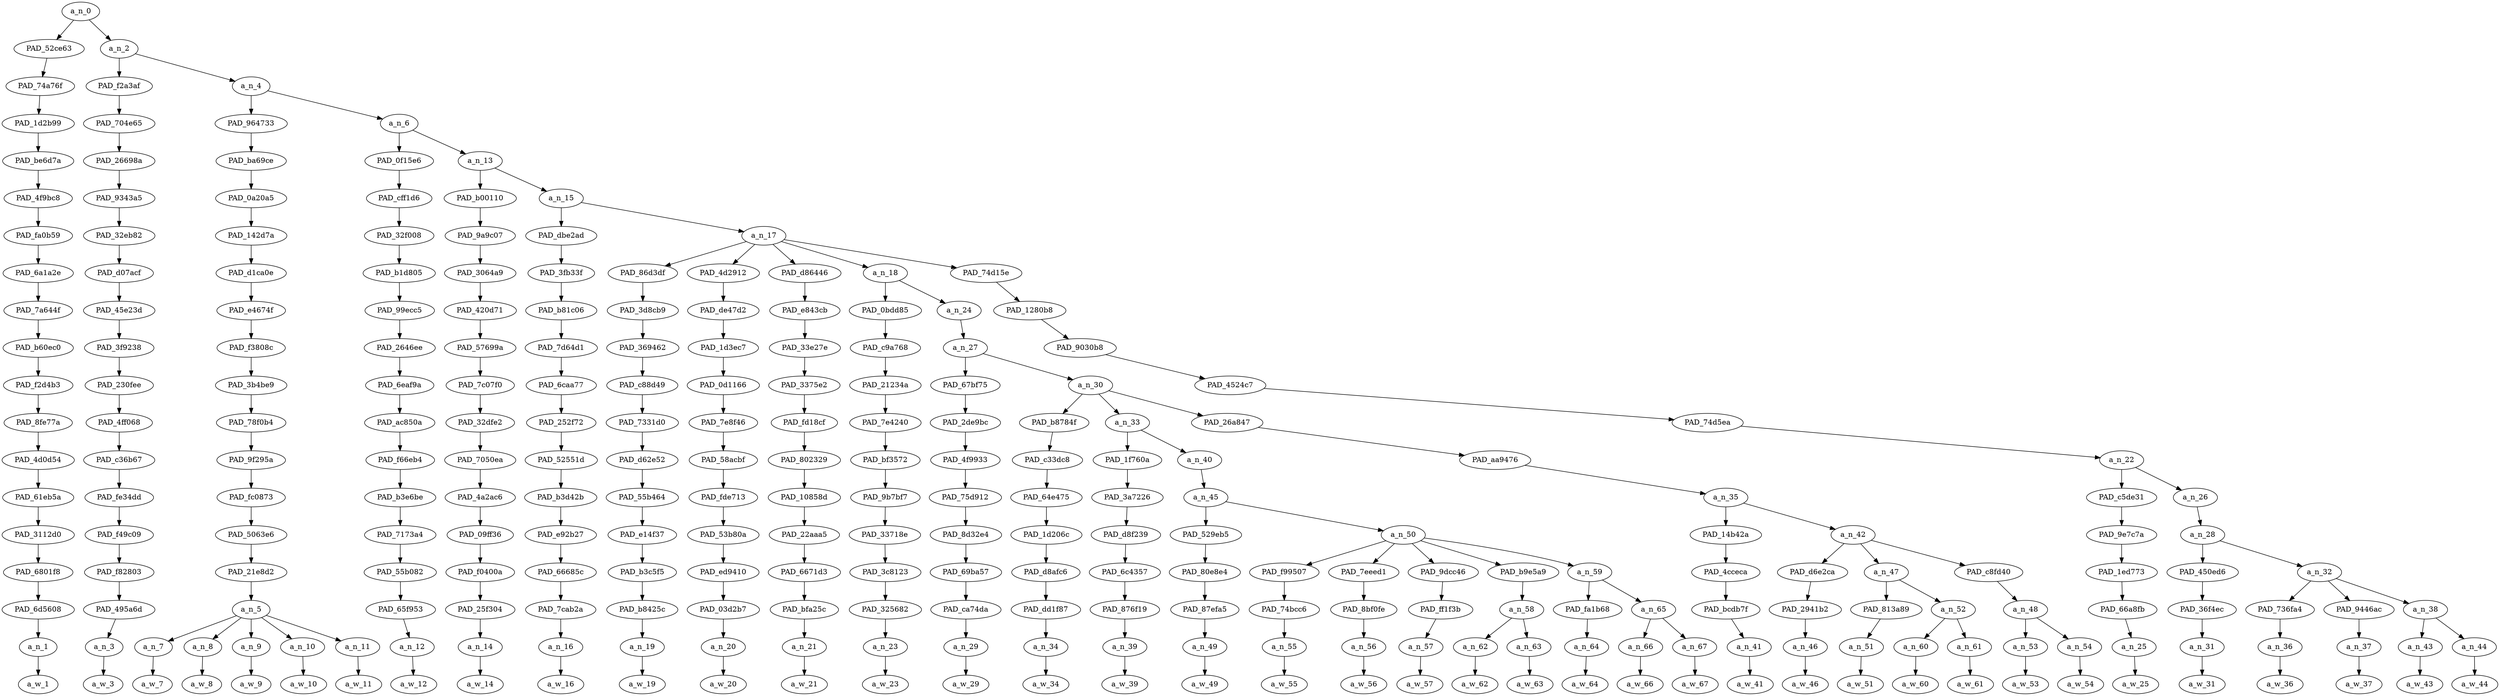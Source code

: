 strict digraph "" {
	a_n_0	[div_dir=1,
		index=0,
		level=18,
		pos="2.0149490017361114,18!",
		text_span="[0, 1, 2, 3, 4, 5, 6, 7, 8, 9, 10, 11, 12, 13, 14, 15, 16, 17, 18, 19, 20, 21, 22, 23, 24, 25, 26, 27, 28, 29, 30, 31, 32, 33, 34, \
35, 36, 37, 38]",
		value=1.00000001];
	PAD_52ce63	[div_dir=-1,
		index=0,
		level=17,
		pos="0.0,17!",
		text_span="[0]",
		value=0.04333295];
	a_n_0 -> PAD_52ce63;
	a_n_2	[div_dir=1,
		index=1,
		level=17,
		pos="4.029898003472223,17!",
		text_span="[1, 2, 3, 4, 5, 6, 7, 8, 9, 10, 11, 12, 13, 14, 15, 16, 17, 18, 19, 20, 21, 22, 23, 24, 25, 26, 27, 28, 29, 30, 31, 32, 33, 34, \
35, 36, 37, 38]",
		value=0.95663664];
	a_n_0 -> a_n_2;
	PAD_74a76f	[div_dir=-1,
		index=0,
		level=16,
		pos="0.0,16!",
		text_span="[0]",
		value=0.04333295];
	PAD_52ce63 -> PAD_74a76f;
	PAD_1d2b99	[div_dir=-1,
		index=0,
		level=15,
		pos="0.0,15!",
		text_span="[0]",
		value=0.04333295];
	PAD_74a76f -> PAD_1d2b99;
	PAD_be6d7a	[div_dir=-1,
		index=0,
		level=14,
		pos="0.0,14!",
		text_span="[0]",
		value=0.04333295];
	PAD_1d2b99 -> PAD_be6d7a;
	PAD_4f9bc8	[div_dir=-1,
		index=0,
		level=13,
		pos="0.0,13!",
		text_span="[0]",
		value=0.04333295];
	PAD_be6d7a -> PAD_4f9bc8;
	PAD_fa0b59	[div_dir=-1,
		index=0,
		level=12,
		pos="0.0,12!",
		text_span="[0]",
		value=0.04333295];
	PAD_4f9bc8 -> PAD_fa0b59;
	PAD_6a1a2e	[div_dir=-1,
		index=0,
		level=11,
		pos="0.0,11!",
		text_span="[0]",
		value=0.04333295];
	PAD_fa0b59 -> PAD_6a1a2e;
	PAD_7a644f	[div_dir=-1,
		index=0,
		level=10,
		pos="0.0,10!",
		text_span="[0]",
		value=0.04333295];
	PAD_6a1a2e -> PAD_7a644f;
	PAD_b60ec0	[div_dir=-1,
		index=0,
		level=9,
		pos="0.0,9!",
		text_span="[0]",
		value=0.04333295];
	PAD_7a644f -> PAD_b60ec0;
	PAD_f2d4b3	[div_dir=-1,
		index=0,
		level=8,
		pos="0.0,8!",
		text_span="[0]",
		value=0.04333295];
	PAD_b60ec0 -> PAD_f2d4b3;
	PAD_8fe77a	[div_dir=-1,
		index=0,
		level=7,
		pos="0.0,7!",
		text_span="[0]",
		value=0.04333295];
	PAD_f2d4b3 -> PAD_8fe77a;
	PAD_4d0d54	[div_dir=-1,
		index=0,
		level=6,
		pos="0.0,6!",
		text_span="[0]",
		value=0.04333295];
	PAD_8fe77a -> PAD_4d0d54;
	PAD_61eb5a	[div_dir=-1,
		index=0,
		level=5,
		pos="0.0,5!",
		text_span="[0]",
		value=0.04333295];
	PAD_4d0d54 -> PAD_61eb5a;
	PAD_3112d0	[div_dir=-1,
		index=0,
		level=4,
		pos="0.0,4!",
		text_span="[0]",
		value=0.04333295];
	PAD_61eb5a -> PAD_3112d0;
	PAD_6801f8	[div_dir=-1,
		index=0,
		level=3,
		pos="0.0,3!",
		text_span="[0]",
		value=0.04333295];
	PAD_3112d0 -> PAD_6801f8;
	PAD_6d5608	[div_dir=-1,
		index=0,
		level=2,
		pos="0.0,2!",
		text_span="[0]",
		value=0.04333295];
	PAD_6801f8 -> PAD_6d5608;
	a_n_1	[div_dir=-1,
		index=0,
		level=1,
		pos="0.0,1!",
		text_span="[0]",
		value=0.04333295];
	PAD_6d5608 -> a_n_1;
	a_w_1	[div_dir=0,
		index=0,
		level=0,
		pos="0,0!",
		text_span="[0]",
		value=and];
	a_n_1 -> a_w_1;
	PAD_f2a3af	[div_dir=1,
		index=1,
		level=16,
		pos="1.0,16!",
		text_span="[1]",
		value=0.02801342];
	a_n_2 -> PAD_f2a3af;
	a_n_4	[div_dir=1,
		index=2,
		level=16,
		pos="7.0597960069444445,16!",
		text_span="[2, 3, 4, 5, 6, 7, 8, 9, 10, 11, 12, 13, 14, 15, 16, 17, 18, 19, 20, 21, 22, 23, 24, 25, 26, 27, 28, 29, 30, 31, 32, 33, 34, 35, \
36, 37, 38]",
		value=0.92856840];
	a_n_2 -> a_n_4;
	PAD_704e65	[div_dir=1,
		index=1,
		level=15,
		pos="1.0,15!",
		text_span="[1]",
		value=0.02801342];
	PAD_f2a3af -> PAD_704e65;
	PAD_26698a	[div_dir=1,
		index=1,
		level=14,
		pos="1.0,14!",
		text_span="[1]",
		value=0.02801342];
	PAD_704e65 -> PAD_26698a;
	PAD_9343a5	[div_dir=1,
		index=1,
		level=13,
		pos="1.0,13!",
		text_span="[1]",
		value=0.02801342];
	PAD_26698a -> PAD_9343a5;
	PAD_32eb82	[div_dir=1,
		index=1,
		level=12,
		pos="1.0,12!",
		text_span="[1]",
		value=0.02801342];
	PAD_9343a5 -> PAD_32eb82;
	PAD_d07acf	[div_dir=1,
		index=1,
		level=11,
		pos="1.0,11!",
		text_span="[1]",
		value=0.02801342];
	PAD_32eb82 -> PAD_d07acf;
	PAD_45e23d	[div_dir=1,
		index=1,
		level=10,
		pos="1.0,10!",
		text_span="[1]",
		value=0.02801342];
	PAD_d07acf -> PAD_45e23d;
	PAD_3f9238	[div_dir=1,
		index=1,
		level=9,
		pos="1.0,9!",
		text_span="[1]",
		value=0.02801342];
	PAD_45e23d -> PAD_3f9238;
	PAD_230fee	[div_dir=1,
		index=1,
		level=8,
		pos="1.0,8!",
		text_span="[1]",
		value=0.02801342];
	PAD_3f9238 -> PAD_230fee;
	PAD_4ff068	[div_dir=1,
		index=1,
		level=7,
		pos="1.0,7!",
		text_span="[1]",
		value=0.02801342];
	PAD_230fee -> PAD_4ff068;
	PAD_c36b67	[div_dir=1,
		index=1,
		level=6,
		pos="1.0,6!",
		text_span="[1]",
		value=0.02801342];
	PAD_4ff068 -> PAD_c36b67;
	PAD_fe34dd	[div_dir=1,
		index=1,
		level=5,
		pos="1.0,5!",
		text_span="[1]",
		value=0.02801342];
	PAD_c36b67 -> PAD_fe34dd;
	PAD_f49c09	[div_dir=1,
		index=1,
		level=4,
		pos="1.0,4!",
		text_span="[1]",
		value=0.02801342];
	PAD_fe34dd -> PAD_f49c09;
	PAD_f82803	[div_dir=1,
		index=1,
		level=3,
		pos="1.0,3!",
		text_span="[1]",
		value=0.02801342];
	PAD_f49c09 -> PAD_f82803;
	PAD_495a6d	[div_dir=1,
		index=1,
		level=2,
		pos="1.0,2!",
		text_span="[1]",
		value=0.02801342];
	PAD_f82803 -> PAD_495a6d;
	a_n_3	[div_dir=1,
		index=1,
		level=1,
		pos="1.0,1!",
		text_span="[1]",
		value=0.02801342];
	PAD_495a6d -> a_n_3;
	a_w_3	[div_dir=0,
		index=1,
		level=0,
		pos="1,0!",
		text_span="[1]",
		value=that];
	a_n_3 -> a_w_3;
	PAD_964733	[div_dir=1,
		index=2,
		level=15,
		pos="4.0,15!",
		text_span="[2, 3, 4, 5, 6]",
		value=0.12516016];
	a_n_4 -> PAD_964733;
	a_n_6	[div_dir=-1,
		index=3,
		level=15,
		pos="10.119592013888889,15!",
		text_span="[7, 8, 9, 10, 11, 12, 13, 14, 15, 16, 17, 18, 19, 20, 21, 22, 23, 24, 25, 26, 27, 28, 29, 30, 31, 32, 33, 34, 35, 36, 37, 38]",
		value=0.80338215];
	a_n_4 -> a_n_6;
	PAD_ba69ce	[div_dir=1,
		index=2,
		level=14,
		pos="4.0,14!",
		text_span="[2, 3, 4, 5, 6]",
		value=0.12516016];
	PAD_964733 -> PAD_ba69ce;
	PAD_0a20a5	[div_dir=1,
		index=2,
		level=13,
		pos="4.0,13!",
		text_span="[2, 3, 4, 5, 6]",
		value=0.12516016];
	PAD_ba69ce -> PAD_0a20a5;
	PAD_142d7a	[div_dir=1,
		index=2,
		level=12,
		pos="4.0,12!",
		text_span="[2, 3, 4, 5, 6]",
		value=0.12516016];
	PAD_0a20a5 -> PAD_142d7a;
	PAD_d1ca0e	[div_dir=1,
		index=2,
		level=11,
		pos="4.0,11!",
		text_span="[2, 3, 4, 5, 6]",
		value=0.12516016];
	PAD_142d7a -> PAD_d1ca0e;
	PAD_e4674f	[div_dir=1,
		index=2,
		level=10,
		pos="4.0,10!",
		text_span="[2, 3, 4, 5, 6]",
		value=0.12516016];
	PAD_d1ca0e -> PAD_e4674f;
	PAD_f3808c	[div_dir=1,
		index=2,
		level=9,
		pos="4.0,9!",
		text_span="[2, 3, 4, 5, 6]",
		value=0.12516016];
	PAD_e4674f -> PAD_f3808c;
	PAD_3b4be9	[div_dir=1,
		index=2,
		level=8,
		pos="4.0,8!",
		text_span="[2, 3, 4, 5, 6]",
		value=0.12516016];
	PAD_f3808c -> PAD_3b4be9;
	PAD_78f0b4	[div_dir=1,
		index=2,
		level=7,
		pos="4.0,7!",
		text_span="[2, 3, 4, 5, 6]",
		value=0.12516016];
	PAD_3b4be9 -> PAD_78f0b4;
	PAD_9f295a	[div_dir=1,
		index=2,
		level=6,
		pos="4.0,6!",
		text_span="[2, 3, 4, 5, 6]",
		value=0.12516016];
	PAD_78f0b4 -> PAD_9f295a;
	PAD_fc0873	[div_dir=1,
		index=2,
		level=5,
		pos="4.0,5!",
		text_span="[2, 3, 4, 5, 6]",
		value=0.12516016];
	PAD_9f295a -> PAD_fc0873;
	PAD_5063e6	[div_dir=1,
		index=2,
		level=4,
		pos="4.0,4!",
		text_span="[2, 3, 4, 5, 6]",
		value=0.12516016];
	PAD_fc0873 -> PAD_5063e6;
	PAD_21e8d2	[div_dir=1,
		index=2,
		level=3,
		pos="4.0,3!",
		text_span="[2, 3, 4, 5, 6]",
		value=0.12516016];
	PAD_5063e6 -> PAD_21e8d2;
	a_n_5	[div_dir=1,
		index=2,
		level=2,
		pos="4.0,2!",
		text_span="[2, 3, 4, 5, 6]",
		value=0.12516016];
	PAD_21e8d2 -> a_n_5;
	a_n_7	[div_dir=1,
		index=2,
		level=1,
		pos="2.0,1!",
		text_span="[2]",
		value=0.02389279];
	a_n_5 -> a_n_7;
	a_n_8	[div_dir=1,
		index=3,
		level=1,
		pos="3.0,1!",
		text_span="[3]",
		value=0.02307628];
	a_n_5 -> a_n_8;
	a_n_9	[div_dir=1,
		index=4,
		level=1,
		pos="4.0,1!",
		text_span="[4]",
		value=0.02128071];
	a_n_5 -> a_n_9;
	a_n_10	[div_dir=1,
		index=5,
		level=1,
		pos="5.0,1!",
		text_span="[5]",
		value=0.02472536];
	a_n_5 -> a_n_10;
	a_n_11	[div_dir=-1,
		index=6,
		level=1,
		pos="6.0,1!",
		text_span="[6]",
		value=0.03205139];
	a_n_5 -> a_n_11;
	a_w_7	[div_dir=0,
		index=2,
		level=0,
		pos="2,0!",
		text_span="[2]",
		value=not];
	a_n_7 -> a_w_7;
	a_w_8	[div_dir=0,
		index=3,
		level=0,
		pos="3,0!",
		text_span="[3]",
		value=even];
	a_n_8 -> a_w_8;
	a_w_9	[div_dir=0,
		index=4,
		level=0,
		pos="4,0!",
		text_span="[4]",
		value=the];
	a_n_9 -> a_w_9;
	a_w_10	[div_dir=0,
		index=5,
		level=0,
		pos="5,0!",
		text_span="[5]",
		value=last];
	a_n_10 -> a_w_10;
	a_w_11	[div_dir=0,
		index=6,
		level=0,
		pos="6,0!",
		text_span="[6]",
		value=worst];
	a_n_11 -> a_w_11;
	PAD_0f15e6	[div_dir=-1,
		index=3,
		level=14,
		pos="7.0,14!",
		text_span="[7]",
		value=0.01814867];
	a_n_6 -> PAD_0f15e6;
	a_n_13	[div_dir=-1,
		index=4,
		level=14,
		pos="13.239184027777778,14!",
		text_span="[8, 9, 10, 11, 12, 13, 14, 15, 16, 17, 18, 19, 20, 21, 22, 23, 24, 25, 26, 27, 28, 29, 30, 31, 32, 33, 34, 35, 36, 37, 38]",
		value=0.78520727];
	a_n_6 -> a_n_13;
	PAD_cff1d6	[div_dir=-1,
		index=3,
		level=13,
		pos="7.0,13!",
		text_span="[7]",
		value=0.01814867];
	PAD_0f15e6 -> PAD_cff1d6;
	PAD_32f008	[div_dir=-1,
		index=3,
		level=12,
		pos="7.0,12!",
		text_span="[7]",
		value=0.01814867];
	PAD_cff1d6 -> PAD_32f008;
	PAD_b1d805	[div_dir=-1,
		index=3,
		level=11,
		pos="7.0,11!",
		text_span="[7]",
		value=0.01814867];
	PAD_32f008 -> PAD_b1d805;
	PAD_99ecc5	[div_dir=-1,
		index=3,
		level=10,
		pos="7.0,10!",
		text_span="[7]",
		value=0.01814867];
	PAD_b1d805 -> PAD_99ecc5;
	PAD_2646ee	[div_dir=-1,
		index=3,
		level=9,
		pos="7.0,9!",
		text_span="[7]",
		value=0.01814867];
	PAD_99ecc5 -> PAD_2646ee;
	PAD_6eaf9a	[div_dir=-1,
		index=3,
		level=8,
		pos="7.0,8!",
		text_span="[7]",
		value=0.01814867];
	PAD_2646ee -> PAD_6eaf9a;
	PAD_ac850a	[div_dir=-1,
		index=3,
		level=7,
		pos="7.0,7!",
		text_span="[7]",
		value=0.01814867];
	PAD_6eaf9a -> PAD_ac850a;
	PAD_f66eb4	[div_dir=-1,
		index=3,
		level=6,
		pos="7.0,6!",
		text_span="[7]",
		value=0.01814867];
	PAD_ac850a -> PAD_f66eb4;
	PAD_b3e6be	[div_dir=-1,
		index=3,
		level=5,
		pos="7.0,5!",
		text_span="[7]",
		value=0.01814867];
	PAD_f66eb4 -> PAD_b3e6be;
	PAD_7173a4	[div_dir=-1,
		index=3,
		level=4,
		pos="7.0,4!",
		text_span="[7]",
		value=0.01814867];
	PAD_b3e6be -> PAD_7173a4;
	PAD_55b082	[div_dir=-1,
		index=3,
		level=3,
		pos="7.0,3!",
		text_span="[7]",
		value=0.01814867];
	PAD_7173a4 -> PAD_55b082;
	PAD_65f953	[div_dir=-1,
		index=3,
		level=2,
		pos="7.0,2!",
		text_span="[7]",
		value=0.01814867];
	PAD_55b082 -> PAD_65f953;
	a_n_12	[div_dir=-1,
		index=7,
		level=1,
		pos="7.0,1!",
		text_span="[7]",
		value=0.01814867];
	PAD_65f953 -> a_n_12;
	a_w_12	[div_dir=0,
		index=7,
		level=0,
		pos="7,0!",
		text_span="[7]",
		value=of];
	a_n_12 -> a_w_12;
	PAD_b00110	[div_dir=1,
		index=4,
		level=13,
		pos="8.0,13!",
		text_span="[8]",
		value=0.02047248];
	a_n_13 -> PAD_b00110;
	a_n_15	[div_dir=-1,
		index=5,
		level=13,
		pos="18.478368055555556,13!",
		text_span="[9, 10, 11, 12, 13, 14, 15, 16, 17, 18, 19, 20, 21, 22, 23, 24, 25, 26, 27, 28, 29, 30, 31, 32, 33, 34, 35, 36, 37, 38]",
		value=0.76471168];
	a_n_13 -> a_n_15;
	PAD_9a9c07	[div_dir=1,
		index=4,
		level=12,
		pos="8.0,12!",
		text_span="[8]",
		value=0.02047248];
	PAD_b00110 -> PAD_9a9c07;
	PAD_3064a9	[div_dir=1,
		index=4,
		level=11,
		pos="8.0,11!",
		text_span="[8]",
		value=0.02047248];
	PAD_9a9c07 -> PAD_3064a9;
	PAD_420d71	[div_dir=1,
		index=4,
		level=10,
		pos="8.0,10!",
		text_span="[8]",
		value=0.02047248];
	PAD_3064a9 -> PAD_420d71;
	PAD_57699a	[div_dir=1,
		index=4,
		level=9,
		pos="8.0,9!",
		text_span="[8]",
		value=0.02047248];
	PAD_420d71 -> PAD_57699a;
	PAD_7c07f0	[div_dir=1,
		index=4,
		level=8,
		pos="8.0,8!",
		text_span="[8]",
		value=0.02047248];
	PAD_57699a -> PAD_7c07f0;
	PAD_32dfe2	[div_dir=1,
		index=4,
		level=7,
		pos="8.0,7!",
		text_span="[8]",
		value=0.02047248];
	PAD_7c07f0 -> PAD_32dfe2;
	PAD_7050ea	[div_dir=1,
		index=4,
		level=6,
		pos="8.0,6!",
		text_span="[8]",
		value=0.02047248];
	PAD_32dfe2 -> PAD_7050ea;
	PAD_4a2ac6	[div_dir=1,
		index=4,
		level=5,
		pos="8.0,5!",
		text_span="[8]",
		value=0.02047248];
	PAD_7050ea -> PAD_4a2ac6;
	PAD_09ff36	[div_dir=1,
		index=4,
		level=4,
		pos="8.0,4!",
		text_span="[8]",
		value=0.02047248];
	PAD_4a2ac6 -> PAD_09ff36;
	PAD_f0400a	[div_dir=1,
		index=4,
		level=3,
		pos="8.0,3!",
		text_span="[8]",
		value=0.02047248];
	PAD_09ff36 -> PAD_f0400a;
	PAD_25f304	[div_dir=1,
		index=4,
		level=2,
		pos="8.0,2!",
		text_span="[8]",
		value=0.02047248];
	PAD_f0400a -> PAD_25f304;
	a_n_14	[div_dir=1,
		index=8,
		level=1,
		pos="8.0,1!",
		text_span="[8]",
		value=0.02047248];
	PAD_25f304 -> a_n_14;
	a_w_14	[div_dir=0,
		index=8,
		level=0,
		pos="8,0!",
		text_span="[8]",
		value=what];
	a_n_14 -> a_w_14;
	PAD_dbe2ad	[div_dir=1,
		index=5,
		level=12,
		pos="9.0,12!",
		text_span="[9]",
		value=0.02280952];
	a_n_15 -> PAD_dbe2ad;
	a_n_17	[div_dir=-1,
		index=6,
		level=12,
		pos="27.95673611111111,12!",
		text_span="[10, 11, 12, 13, 14, 15, 16, 17, 18, 19, 20, 21, 22, 23, 24, 25, 26, 27, 28, 29, 30, 31, 32, 33, 34, 35, 36, 37, 38]",
		value=0.74187395];
	a_n_15 -> a_n_17;
	PAD_3fb33f	[div_dir=1,
		index=5,
		level=11,
		pos="9.0,11!",
		text_span="[9]",
		value=0.02280952];
	PAD_dbe2ad -> PAD_3fb33f;
	PAD_b81c06	[div_dir=1,
		index=5,
		level=10,
		pos="9.0,10!",
		text_span="[9]",
		value=0.02280952];
	PAD_3fb33f -> PAD_b81c06;
	PAD_7d64d1	[div_dir=1,
		index=5,
		level=9,
		pos="9.0,9!",
		text_span="[9]",
		value=0.02280952];
	PAD_b81c06 -> PAD_7d64d1;
	PAD_6caa77	[div_dir=1,
		index=5,
		level=8,
		pos="9.0,8!",
		text_span="[9]",
		value=0.02280952];
	PAD_7d64d1 -> PAD_6caa77;
	PAD_252f72	[div_dir=1,
		index=5,
		level=7,
		pos="9.0,7!",
		text_span="[9]",
		value=0.02280952];
	PAD_6caa77 -> PAD_252f72;
	PAD_52551d	[div_dir=1,
		index=5,
		level=6,
		pos="9.0,6!",
		text_span="[9]",
		value=0.02280952];
	PAD_252f72 -> PAD_52551d;
	PAD_b3d42b	[div_dir=1,
		index=5,
		level=5,
		pos="9.0,5!",
		text_span="[9]",
		value=0.02280952];
	PAD_52551d -> PAD_b3d42b;
	PAD_e92b27	[div_dir=1,
		index=5,
		level=4,
		pos="9.0,4!",
		text_span="[9]",
		value=0.02280952];
	PAD_b3d42b -> PAD_e92b27;
	PAD_66685c	[div_dir=1,
		index=5,
		level=3,
		pos="9.0,3!",
		text_span="[9]",
		value=0.02280952];
	PAD_e92b27 -> PAD_66685c;
	PAD_7cab2a	[div_dir=1,
		index=5,
		level=2,
		pos="9.0,2!",
		text_span="[9]",
		value=0.02280952];
	PAD_66685c -> PAD_7cab2a;
	a_n_16	[div_dir=1,
		index=9,
		level=1,
		pos="9.0,1!",
		text_span="[9]",
		value=0.02280952];
	PAD_7cab2a -> a_n_16;
	a_w_16	[div_dir=0,
		index=9,
		level=0,
		pos="9,0!",
		text_span="[9]",
		value=he];
	a_n_16 -> a_w_16;
	PAD_86d3df	[div_dir=1,
		index=7,
		level=11,
		pos="30.0,11!",
		text_span="[30]",
		value=0.02267633];
	a_n_17 -> PAD_86d3df;
	PAD_4d2912	[div_dir=-1,
		index=8,
		level=11,
		pos="31.0,11!",
		text_span="[31]",
		value=0.02388384];
	a_n_17 -> PAD_4d2912;
	PAD_d86446	[div_dir=1,
		index=9,
		level=11,
		pos="32.0,11!",
		text_span="[32]",
		value=0.02584751];
	a_n_17 -> PAD_d86446;
	a_n_18	[div_dir=-1,
		index=6,
		level=11,
		pos="12.742013888888888,11!",
		text_span="[10, 11, 12, 13, 14, 15, 16, 17, 18, 19, 20, 21, 22, 23, 24, 25, 26, 27, 28, 29]",
		value=0.52252005];
	a_n_17 -> a_n_18;
	PAD_74d15e	[div_dir=-1,
		index=10,
		level=11,
		pos="34.041666666666664,11!",
		text_span="[33, 34, 35, 36, 37, 38]",
		value=0.14689499];
	a_n_17 -> PAD_74d15e;
	PAD_3d8cb9	[div_dir=1,
		index=8,
		level=10,
		pos="30.0,10!",
		text_span="[30]",
		value=0.02267633];
	PAD_86d3df -> PAD_3d8cb9;
	PAD_369462	[div_dir=1,
		index=8,
		level=9,
		pos="30.0,9!",
		text_span="[30]",
		value=0.02267633];
	PAD_3d8cb9 -> PAD_369462;
	PAD_c88d49	[div_dir=1,
		index=9,
		level=8,
		pos="30.0,8!",
		text_span="[30]",
		value=0.02267633];
	PAD_369462 -> PAD_c88d49;
	PAD_7331d0	[div_dir=1,
		index=11,
		level=7,
		pos="30.0,7!",
		text_span="[30]",
		value=0.02267633];
	PAD_c88d49 -> PAD_7331d0;
	PAD_d62e52	[div_dir=1,
		index=12,
		level=6,
		pos="30.0,6!",
		text_span="[30]",
		value=0.02267633];
	PAD_7331d0 -> PAD_d62e52;
	PAD_55b464	[div_dir=1,
		index=12,
		level=5,
		pos="30.0,5!",
		text_span="[30]",
		value=0.02267633];
	PAD_d62e52 -> PAD_55b464;
	PAD_e14f37	[div_dir=1,
		index=14,
		level=4,
		pos="30.0,4!",
		text_span="[30]",
		value=0.02267633];
	PAD_55b464 -> PAD_e14f37;
	PAD_b3c5f5	[div_dir=1,
		index=20,
		level=3,
		pos="30.0,3!",
		text_span="[30]",
		value=0.02267633];
	PAD_e14f37 -> PAD_b3c5f5;
	PAD_b8425c	[div_dir=1,
		index=22,
		level=2,
		pos="30.0,2!",
		text_span="[30]",
		value=0.02267633];
	PAD_b3c5f5 -> PAD_b8425c;
	a_n_19	[div_dir=1,
		index=30,
		level=1,
		pos="30.0,1!",
		text_span="[30]",
		value=0.02267633];
	PAD_b8425c -> a_n_19;
	a_w_19	[div_dir=0,
		index=30,
		level=0,
		pos="30,0!",
		text_span="[30]",
		value=and2];
	a_n_19 -> a_w_19;
	PAD_de47d2	[div_dir=-1,
		index=9,
		level=10,
		pos="31.0,10!",
		text_span="[31]",
		value=0.02388384];
	PAD_4d2912 -> PAD_de47d2;
	PAD_1d3ec7	[div_dir=-1,
		index=9,
		level=9,
		pos="31.0,9!",
		text_span="[31]",
		value=0.02388384];
	PAD_de47d2 -> PAD_1d3ec7;
	PAD_0d1166	[div_dir=-1,
		index=10,
		level=8,
		pos="31.0,8!",
		text_span="[31]",
		value=0.02388384];
	PAD_1d3ec7 -> PAD_0d1166;
	PAD_7e8f46	[div_dir=-1,
		index=12,
		level=7,
		pos="31.0,7!",
		text_span="[31]",
		value=0.02388384];
	PAD_0d1166 -> PAD_7e8f46;
	PAD_58acbf	[div_dir=-1,
		index=13,
		level=6,
		pos="31.0,6!",
		text_span="[31]",
		value=0.02388384];
	PAD_7e8f46 -> PAD_58acbf;
	PAD_fde713	[div_dir=-1,
		index=13,
		level=5,
		pos="31.0,5!",
		text_span="[31]",
		value=0.02388384];
	PAD_58acbf -> PAD_fde713;
	PAD_53b80a	[div_dir=-1,
		index=15,
		level=4,
		pos="31.0,4!",
		text_span="[31]",
		value=0.02388384];
	PAD_fde713 -> PAD_53b80a;
	PAD_ed9410	[div_dir=-1,
		index=21,
		level=3,
		pos="31.0,3!",
		text_span="[31]",
		value=0.02388384];
	PAD_53b80a -> PAD_ed9410;
	PAD_03d2b7	[div_dir=-1,
		index=23,
		level=2,
		pos="31.0,2!",
		text_span="[31]",
		value=0.02388384];
	PAD_ed9410 -> PAD_03d2b7;
	a_n_20	[div_dir=-1,
		index=31,
		level=1,
		pos="31.0,1!",
		text_span="[31]",
		value=0.02388384];
	PAD_03d2b7 -> a_n_20;
	a_w_20	[div_dir=0,
		index=31,
		level=0,
		pos="31,0!",
		text_span="[31]",
		value=then];
	a_n_20 -> a_w_20;
	PAD_e843cb	[div_dir=1,
		index=10,
		level=10,
		pos="32.0,10!",
		text_span="[32]",
		value=0.02584751];
	PAD_d86446 -> PAD_e843cb;
	PAD_33e27e	[div_dir=1,
		index=10,
		level=9,
		pos="32.0,9!",
		text_span="[32]",
		value=0.02584751];
	PAD_e843cb -> PAD_33e27e;
	PAD_3375e2	[div_dir=1,
		index=11,
		level=8,
		pos="32.0,8!",
		text_span="[32]",
		value=0.02584751];
	PAD_33e27e -> PAD_3375e2;
	PAD_fd18cf	[div_dir=1,
		index=13,
		level=7,
		pos="32.0,7!",
		text_span="[32]",
		value=0.02584751];
	PAD_3375e2 -> PAD_fd18cf;
	PAD_802329	[div_dir=1,
		index=14,
		level=6,
		pos="32.0,6!",
		text_span="[32]",
		value=0.02584751];
	PAD_fd18cf -> PAD_802329;
	PAD_10858d	[div_dir=1,
		index=14,
		level=5,
		pos="32.0,5!",
		text_span="[32]",
		value=0.02584751];
	PAD_802329 -> PAD_10858d;
	PAD_22aaa5	[div_dir=1,
		index=16,
		level=4,
		pos="32.0,4!",
		text_span="[32]",
		value=0.02584751];
	PAD_10858d -> PAD_22aaa5;
	PAD_6671d3	[div_dir=1,
		index=22,
		level=3,
		pos="32.0,3!",
		text_span="[32]",
		value=0.02584751];
	PAD_22aaa5 -> PAD_6671d3;
	PAD_bfa25c	[div_dir=1,
		index=24,
		level=2,
		pos="32.0,2!",
		text_span="[32]",
		value=0.02584751];
	PAD_6671d3 -> PAD_bfa25c;
	a_n_21	[div_dir=1,
		index=32,
		level=1,
		pos="32.0,1!",
		text_span="[32]",
		value=0.02584751];
	PAD_bfa25c -> a_n_21;
	a_w_21	[div_dir=0,
		index=32,
		level=0,
		pos="32,0!",
		text_span="[32]",
		value=later];
	a_n_21 -> a_w_21;
	PAD_0bdd85	[div_dir=1,
		index=6,
		level=10,
		pos="10.0,10!",
		text_span="[10]",
		value=0.02805980];
	a_n_18 -> PAD_0bdd85;
	a_n_24	[div_dir=-1,
		index=7,
		level=10,
		pos="15.484027777777778,10!",
		text_span="[11, 12, 13, 14, 15, 16, 17, 18, 19, 20, 21, 22, 23, 24, 25, 26, 27, 28, 29]",
		value=0.49439436];
	a_n_18 -> a_n_24;
	PAD_c9a768	[div_dir=1,
		index=6,
		level=9,
		pos="10.0,9!",
		text_span="[10]",
		value=0.02805980];
	PAD_0bdd85 -> PAD_c9a768;
	PAD_21234a	[div_dir=1,
		index=6,
		level=8,
		pos="10.0,8!",
		text_span="[10]",
		value=0.02805980];
	PAD_c9a768 -> PAD_21234a;
	PAD_7e4240	[div_dir=1,
		index=6,
		level=7,
		pos="10.0,7!",
		text_span="[10]",
		value=0.02805980];
	PAD_21234a -> PAD_7e4240;
	PAD_bf3572	[div_dir=1,
		index=6,
		level=6,
		pos="10.0,6!",
		text_span="[10]",
		value=0.02805980];
	PAD_7e4240 -> PAD_bf3572;
	PAD_9b7bf7	[div_dir=1,
		index=6,
		level=5,
		pos="10.0,5!",
		text_span="[10]",
		value=0.02805980];
	PAD_bf3572 -> PAD_9b7bf7;
	PAD_33718e	[div_dir=1,
		index=6,
		level=4,
		pos="10.0,4!",
		text_span="[10]",
		value=0.02805980];
	PAD_9b7bf7 -> PAD_33718e;
	PAD_3c8123	[div_dir=1,
		index=6,
		level=3,
		pos="10.0,3!",
		text_span="[10]",
		value=0.02805980];
	PAD_33718e -> PAD_3c8123;
	PAD_325682	[div_dir=1,
		index=6,
		level=2,
		pos="10.0,2!",
		text_span="[10]",
		value=0.02805980];
	PAD_3c8123 -> PAD_325682;
	a_n_23	[div_dir=1,
		index=10,
		level=1,
		pos="10.0,1!",
		text_span="[10]",
		value=0.02805980];
	PAD_325682 -> a_n_23;
	a_w_23	[div_dir=0,
		index=10,
		level=0,
		pos="10,0!",
		text_span="[10]",
		value=did];
	a_n_23 -> a_w_23;
	a_n_27	[div_dir=-1,
		index=7,
		level=9,
		pos="15.484027777777778,9!",
		text_span="[11, 12, 13, 14, 15, 16, 17, 18, 19, 20, 21, 22, 23, 24, 25, 26, 27, 28, 29]",
		value=0.49430400];
	a_n_24 -> a_n_27;
	PAD_67bf75	[div_dir=-1,
		index=7,
		level=8,
		pos="11.0,8!",
		text_span="[11]",
		value=0.03119067];
	a_n_27 -> PAD_67bf75;
	a_n_30	[div_dir=-1,
		index=8,
		level=8,
		pos="19.968055555555555,8!",
		text_span="[12, 13, 14, 15, 16, 17, 18, 19, 20, 21, 22, 23, 24, 25, 26, 27, 28, 29]",
		value=0.46302297];
	a_n_27 -> a_n_30;
	PAD_2de9bc	[div_dir=-1,
		index=7,
		level=7,
		pos="11.0,7!",
		text_span="[11]",
		value=0.03119067];
	PAD_67bf75 -> PAD_2de9bc;
	PAD_4f9933	[div_dir=-1,
		index=7,
		level=6,
		pos="11.0,6!",
		text_span="[11]",
		value=0.03119067];
	PAD_2de9bc -> PAD_4f9933;
	PAD_75d912	[div_dir=-1,
		index=7,
		level=5,
		pos="11.0,5!",
		text_span="[11]",
		value=0.03119067];
	PAD_4f9933 -> PAD_75d912;
	PAD_8d32e4	[div_dir=-1,
		index=7,
		level=4,
		pos="11.0,4!",
		text_span="[11]",
		value=0.03119067];
	PAD_75d912 -> PAD_8d32e4;
	PAD_69ba57	[div_dir=-1,
		index=7,
		level=3,
		pos="11.0,3!",
		text_span="[11]",
		value=0.03119067];
	PAD_8d32e4 -> PAD_69ba57;
	PAD_ca74da	[div_dir=-1,
		index=7,
		level=2,
		pos="11.0,2!",
		text_span="[11]",
		value=0.03119067];
	PAD_69ba57 -> PAD_ca74da;
	a_n_29	[div_dir=-1,
		index=11,
		level=1,
		pos="11.0,1!",
		text_span="[11]",
		value=0.03119067];
	PAD_ca74da -> a_n_29;
	a_w_29	[div_dir=0,
		index=11,
		level=0,
		pos="11,0!",
		text_span="[11]",
		value=he1];
	a_n_29 -> a_w_29;
	PAD_b8784f	[div_dir=1,
		index=9,
		level=7,
		pos="22.0,7!",
		text_span="[22]",
		value=0.02198069];
	a_n_30 -> PAD_b8784f;
	a_n_33	[div_dir=-1,
		index=8,
		level=7,
		pos="13.3625,7!",
		text_span="[12, 13, 14, 15, 16, 17, 18, 19, 20, 21]",
		value=0.25545036];
	a_n_30 -> a_n_33;
	PAD_26a847	[div_dir=-1,
		index=10,
		level=7,
		pos="24.541666666666664,7!",
		text_span="[23, 24, 25, 26, 27, 28, 29]",
		value=0.18551026];
	a_n_30 -> PAD_26a847;
	PAD_c33dc8	[div_dir=1,
		index=10,
		level=6,
		pos="22.0,6!",
		text_span="[22]",
		value=0.02198069];
	PAD_b8784f -> PAD_c33dc8;
	PAD_64e475	[div_dir=1,
		index=10,
		level=5,
		pos="22.0,5!",
		text_span="[22]",
		value=0.02198069];
	PAD_c33dc8 -> PAD_64e475;
	PAD_1d206c	[div_dir=1,
		index=11,
		level=4,
		pos="22.0,4!",
		text_span="[22]",
		value=0.02198069];
	PAD_64e475 -> PAD_1d206c;
	PAD_d8afc6	[div_dir=1,
		index=15,
		level=3,
		pos="22.0,3!",
		text_span="[22]",
		value=0.02198069];
	PAD_1d206c -> PAD_d8afc6;
	PAD_dd1f87	[div_dir=1,
		index=16,
		level=2,
		pos="22.0,2!",
		text_span="[22]",
		value=0.02198069];
	PAD_d8afc6 -> PAD_dd1f87;
	a_n_34	[div_dir=1,
		index=22,
		level=1,
		pos="22.0,1!",
		text_span="[22]",
		value=0.02198069];
	PAD_dd1f87 -> a_n_34;
	a_w_34	[div_dir=0,
		index=22,
		level=0,
		pos="22,0!",
		text_span="[22]",
		value=but];
	a_n_34 -> a_w_34;
	PAD_1f760a	[div_dir=-1,
		index=8,
		level=6,
		pos="12.0,6!",
		text_span="[12]",
		value=0.03197421];
	a_n_33 -> PAD_1f760a;
	a_n_40	[div_dir=-1,
		index=9,
		level=6,
		pos="14.725,6!",
		text_span="[13, 14, 15, 16, 17, 18, 19, 20, 21]",
		value=0.22332195];
	a_n_33 -> a_n_40;
	PAD_3a7226	[div_dir=-1,
		index=8,
		level=5,
		pos="12.0,5!",
		text_span="[12]",
		value=0.03197421];
	PAD_1f760a -> PAD_3a7226;
	PAD_d8f239	[div_dir=-1,
		index=8,
		level=4,
		pos="12.0,4!",
		text_span="[12]",
		value=0.03197421];
	PAD_3a7226 -> PAD_d8f239;
	PAD_6c4357	[div_dir=-1,
		index=8,
		level=3,
		pos="12.0,3!",
		text_span="[12]",
		value=0.03197421];
	PAD_d8f239 -> PAD_6c4357;
	PAD_876f19	[div_dir=-1,
		index=8,
		level=2,
		pos="12.0,2!",
		text_span="[12]",
		value=0.03197421];
	PAD_6c4357 -> PAD_876f19;
	a_n_39	[div_dir=-1,
		index=12,
		level=1,
		pos="12.0,1!",
		text_span="[12]",
		value=0.03197421];
	PAD_876f19 -> a_n_39;
	a_w_39	[div_dir=0,
		index=12,
		level=0,
		pos="12,0!",
		text_span="[12]",
		value=claims];
	a_n_39 -> a_w_39;
	a_n_45	[div_dir=-1,
		index=9,
		level=5,
		pos="14.725,5!",
		text_span="[13, 14, 15, 16, 17, 18, 19, 20, 21]",
		value=0.22321365];
	a_n_40 -> a_n_45;
	PAD_529eb5	[div_dir=1,
		index=9,
		level=4,
		pos="13.0,4!",
		text_span="[13]",
		value=0.02318900];
	a_n_45 -> PAD_529eb5;
	a_n_50	[div_dir=-1,
		index=10,
		level=4,
		pos="16.45,4!",
		text_span="[14, 15, 16, 17, 18, 19, 20, 21]",
		value=0.19991636];
	a_n_45 -> a_n_50;
	PAD_80e8e4	[div_dir=1,
		index=9,
		level=3,
		pos="13.0,3!",
		text_span="[13]",
		value=0.02318900];
	PAD_529eb5 -> PAD_80e8e4;
	PAD_87efa5	[div_dir=1,
		index=9,
		level=2,
		pos="13.0,2!",
		text_span="[13]",
		value=0.02318900];
	PAD_80e8e4 -> PAD_87efa5;
	a_n_49	[div_dir=1,
		index=13,
		level=1,
		pos="13.0,1!",
		text_span="[13]",
		value=0.02318900];
	PAD_87efa5 -> a_n_49;
	a_w_49	[div_dir=0,
		index=13,
		level=0,
		pos="13,0!",
		text_span="[13]",
		value=he2];
	a_n_49 -> a_w_49;
	PAD_f99507	[div_dir=-1,
		index=10,
		level=3,
		pos="14.0,3!",
		text_span="[14]",
		value=0.02921930];
	a_n_50 -> PAD_f99507;
	PAD_7eeed1	[div_dir=-1,
		index=11,
		level=3,
		pos="15.0,3!",
		text_span="[15]",
		value=0.01992601];
	a_n_50 -> PAD_7eeed1;
	PAD_9dcc46	[div_dir=-1,
		index=12,
		level=3,
		pos="16.0,3!",
		text_span="[16]",
		value=0.03408371];
	a_n_50 -> PAD_9dcc46;
	PAD_b9e5a9	[div_dir=-1,
		index=13,
		level=3,
		pos="17.5,3!",
		text_span="[17, 18]",
		value=0.06282677];
	a_n_50 -> PAD_b9e5a9;
	a_n_59	[div_dir=1,
		index=14,
		level=3,
		pos="19.75,3!",
		text_span="[19, 20, 21]",
		value=0.05372311];
	a_n_50 -> a_n_59;
	PAD_74bcc6	[div_dir=-1,
		index=10,
		level=2,
		pos="14.0,2!",
		text_span="[14]",
		value=0.02921930];
	PAD_f99507 -> PAD_74bcc6;
	a_n_55	[div_dir=-1,
		index=14,
		level=1,
		pos="14.0,1!",
		text_span="[14]",
		value=0.02921930];
	PAD_74bcc6 -> a_n_55;
	a_w_55	[div_dir=0,
		index=14,
		level=0,
		pos="14,0!",
		text_span="[14]",
		value=raped];
	a_n_55 -> a_w_55;
	PAD_8bf0fe	[div_dir=-1,
		index=11,
		level=2,
		pos="15.0,2!",
		text_span="[15]",
		value=0.01992601];
	PAD_7eeed1 -> PAD_8bf0fe;
	a_n_56	[div_dir=-1,
		index=15,
		level=1,
		pos="15.0,1!",
		text_span="[15]",
		value=0.01992601];
	PAD_8bf0fe -> a_n_56;
	a_w_56	[div_dir=0,
		index=15,
		level=0,
		pos="15,0!",
		text_span="[15]",
		value=and1];
	a_n_56 -> a_w_56;
	PAD_ff1f3b	[div_dir=-1,
		index=12,
		level=2,
		pos="16.0,2!",
		text_span="[16]",
		value=0.03408371];
	PAD_9dcc46 -> PAD_ff1f3b;
	a_n_57	[div_dir=-1,
		index=16,
		level=1,
		pos="16.0,1!",
		text_span="[16]",
		value=0.03408371];
	PAD_ff1f3b -> a_n_57;
	a_w_57	[div_dir=0,
		index=16,
		level=0,
		pos="16,0!",
		text_span="[16]",
		value=murdered];
	a_n_57 -> a_w_57;
	a_n_58	[div_dir=-1,
		index=13,
		level=2,
		pos="17.5,2!",
		text_span="[17, 18]",
		value=0.06282677];
	PAD_b9e5a9 -> a_n_58;
	a_n_62	[div_dir=1,
		index=17,
		level=1,
		pos="17.0,1!",
		text_span="[17]",
		value=0.02976031];
	a_n_58 -> a_n_62;
	a_n_63	[div_dir=-1,
		index=18,
		level=1,
		pos="18.0,1!",
		text_span="[18]",
		value=0.03297929];
	a_n_58 -> a_n_63;
	a_w_62	[div_dir=0,
		index=17,
		level=0,
		pos="17,0!",
		text_span="[17]",
		value="<number>"];
	a_n_62 -> a_w_62;
	a_w_63	[div_dir=0,
		index=18,
		level=0,
		pos="18,0!",
		text_span="[18]",
		value=girls];
	a_n_63 -> a_w_63;
	PAD_fa1b68	[div_dir=1,
		index=14,
		level=2,
		pos="19.0,2!",
		text_span="[19]",
		value=0.01737150];
	a_n_59 -> PAD_fa1b68;
	a_n_65	[div_dir=1,
		index=15,
		level=2,
		pos="20.5,2!",
		text_span="[20, 21]",
		value=0.03628668];
	a_n_59 -> a_n_65;
	a_n_64	[div_dir=1,
		index=19,
		level=1,
		pos="19.0,1!",
		text_span="[19]",
		value=0.01737150];
	PAD_fa1b68 -> a_n_64;
	a_w_64	[div_dir=0,
		index=19,
		level=0,
		pos="19,0!",
		text_span="[19]",
		value=in];
	a_n_64 -> a_w_64;
	a_n_66	[div_dir=1,
		index=20,
		level=1,
		pos="20.0,1!",
		text_span="[20]",
		value=0.01711016];
	a_n_65 -> a_n_66;
	a_n_67	[div_dir=1,
		index=21,
		level=1,
		pos="21.0,1!",
		text_span="[21]",
		value=0.01913724];
	a_n_65 -> a_n_67;
	a_w_66	[div_dir=0,
		index=20,
		level=0,
		pos="20,0!",
		text_span="[20]",
		value=the1];
	a_n_66 -> a_w_66;
	a_w_67	[div_dir=0,
		index=21,
		level=0,
		pos="21,0!",
		text_span="[21]",
		value="<number>1"];
	a_n_67 -> a_w_67;
	PAD_aa9476	[div_dir=-1,
		index=11,
		level=6,
		pos="24.541666666666664,6!",
		text_span="[23, 24, 25, 26, 27, 28, 29]",
		value=0.18551026];
	PAD_26a847 -> PAD_aa9476;
	a_n_35	[div_dir=-1,
		index=11,
		level=5,
		pos="24.541666666666664,5!",
		text_span="[23, 24, 25, 26, 27, 28, 29]",
		value=0.18551026];
	PAD_aa9476 -> a_n_35;
	PAD_14b42a	[div_dir=1,
		index=12,
		level=4,
		pos="23.0,4!",
		text_span="[23]",
		value=0.02202820];
	a_n_35 -> PAD_14b42a;
	a_n_42	[div_dir=-1,
		index=13,
		level=4,
		pos="26.083333333333332,4!",
		text_span="[24, 25, 26, 27, 28, 29]",
		value=0.16346750];
	a_n_35 -> a_n_42;
	PAD_4cceca	[div_dir=1,
		index=16,
		level=3,
		pos="23.0,3!",
		text_span="[23]",
		value=0.02202820];
	PAD_14b42a -> PAD_4cceca;
	PAD_bcdb7f	[div_dir=1,
		index=17,
		level=2,
		pos="23.0,2!",
		text_span="[23]",
		value=0.02202820];
	PAD_4cceca -> PAD_bcdb7f;
	a_n_41	[div_dir=1,
		index=23,
		level=1,
		pos="23.0,1!",
		text_span="[23]",
		value=0.02202820];
	PAD_bcdb7f -> a_n_41;
	a_w_41	[div_dir=0,
		index=23,
		level=0,
		pos="23,0!",
		text_span="[23]",
		value=would];
	a_n_41 -> a_w_41;
	PAD_d6e2ca	[div_dir=-1,
		index=17,
		level=3,
		pos="24.0,3!",
		text_span="[24]",
		value=0.02757823];
	a_n_42 -> PAD_d6e2ca;
	a_n_47	[div_dir=-1,
		index=18,
		level=3,
		pos="25.75,3!",
		text_span="[25, 26, 27]",
		value=0.06623256];
	a_n_42 -> a_n_47;
	PAD_c8fd40	[div_dir=-1,
		index=19,
		level=3,
		pos="28.5,3!",
		text_span="[28, 29]",
		value=0.06960859];
	a_n_42 -> PAD_c8fd40;
	PAD_2941b2	[div_dir=-1,
		index=18,
		level=2,
		pos="24.0,2!",
		text_span="[24]",
		value=0.02757823];
	PAD_d6e2ca -> PAD_2941b2;
	a_n_46	[div_dir=-1,
		index=24,
		level=1,
		pos="24.0,1!",
		text_span="[24]",
		value=0.02757823];
	PAD_2941b2 -> a_n_46;
	a_w_46	[div_dir=0,
		index=24,
		level=0,
		pos="24,0!",
		text_span="[24]",
		value=toy];
	a_n_46 -> a_w_46;
	PAD_813a89	[div_dir=1,
		index=19,
		level=2,
		pos="25.0,2!",
		text_span="[25]",
		value=0.01686622];
	a_n_47 -> PAD_813a89;
	a_n_52	[div_dir=-1,
		index=20,
		level=2,
		pos="26.5,2!",
		text_span="[26, 27]",
		value=0.04929375];
	a_n_47 -> a_n_52;
	a_n_51	[div_dir=1,
		index=25,
		level=1,
		pos="25.0,1!",
		text_span="[25]",
		value=0.01686622];
	PAD_813a89 -> a_n_51;
	a_w_51	[div_dir=0,
		index=25,
		level=0,
		pos="25,0!",
		text_span="[25]",
		value=with];
	a_n_51 -> a_w_51;
	a_n_60	[div_dir=1,
		index=26,
		level=1,
		pos="26.0,1!",
		text_span="[26]",
		value=0.01842863];
	a_n_52 -> a_n_60;
	a_n_61	[div_dir=-1,
		index=27,
		level=1,
		pos="27.0,1!",
		text_span="[27]",
		value=0.03074677];
	a_n_52 -> a_n_61;
	a_w_60	[div_dir=0,
		index=26,
		level=0,
		pos="26,0!",
		text_span="[26]",
		value=the2];
	a_n_60 -> a_w_60;
	a_w_61	[div_dir=0,
		index=27,
		level=0,
		pos="27,0!",
		text_span="[27]",
		value=investigators];
	a_n_61 -> a_w_61;
	a_n_48	[div_dir=-1,
		index=21,
		level=2,
		pos="28.5,2!",
		text_span="[28, 29]",
		value=0.06960859];
	PAD_c8fd40 -> a_n_48;
	a_n_53	[div_dir=1,
		index=28,
		level=1,
		pos="28.0,1!",
		text_span="[28]",
		value=0.01966055];
	a_n_48 -> a_n_53;
	a_n_54	[div_dir=-1,
		index=29,
		level=1,
		pos="29.0,1!",
		text_span="[29]",
		value=0.04994652];
	a_n_48 -> a_n_54;
	a_w_53	[div_dir=0,
		index=28,
		level=0,
		pos="28,0!",
		text_span="[28]",
		value=by];
	a_n_53 -> a_w_53;
	a_w_54	[div_dir=0,
		index=29,
		level=0,
		pos="29,0!",
		text_span="[29]",
		value=confessing];
	a_n_54 -> a_w_54;
	PAD_1280b8	[div_dir=-1,
		index=11,
		level=10,
		pos="34.041666666666664,10!",
		text_span="[33, 34, 35, 36, 37, 38]",
		value=0.14689499];
	PAD_74d15e -> PAD_1280b8;
	PAD_9030b8	[div_dir=-1,
		index=11,
		level=9,
		pos="34.041666666666664,9!",
		text_span="[33, 34, 35, 36, 37, 38]",
		value=0.14689499];
	PAD_1280b8 -> PAD_9030b8;
	PAD_4524c7	[div_dir=-1,
		index=12,
		level=8,
		pos="34.041666666666664,8!",
		text_span="[33, 34, 35, 36, 37, 38]",
		value=0.14689499];
	PAD_9030b8 -> PAD_4524c7;
	PAD_74d5ea	[div_dir=-1,
		index=14,
		level=7,
		pos="34.041666666666664,7!",
		text_span="[33, 34, 35, 36, 37, 38]",
		value=0.14689499];
	PAD_4524c7 -> PAD_74d5ea;
	a_n_22	[div_dir=-1,
		index=15,
		level=6,
		pos="34.041666666666664,6!",
		text_span="[33, 34, 35, 36, 37, 38]",
		value=0.14689499];
	PAD_74d5ea -> a_n_22;
	PAD_c5de31	[div_dir=-1,
		index=15,
		level=5,
		pos="33.0,5!",
		text_span="[33]",
		value=0.02893542];
	a_n_22 -> PAD_c5de31;
	a_n_26	[div_dir=1,
		index=16,
		level=5,
		pos="35.08333333333333,5!",
		text_span="[34, 35, 36, 37, 38]",
		value=0.11789059];
	a_n_22 -> a_n_26;
	PAD_9e7c7a	[div_dir=-1,
		index=17,
		level=4,
		pos="33.0,4!",
		text_span="[33]",
		value=0.02893542];
	PAD_c5de31 -> PAD_9e7c7a;
	PAD_1ed773	[div_dir=-1,
		index=23,
		level=3,
		pos="33.0,3!",
		text_span="[33]",
		value=0.02893542];
	PAD_9e7c7a -> PAD_1ed773;
	PAD_66a8fb	[div_dir=-1,
		index=25,
		level=2,
		pos="33.0,2!",
		text_span="[33]",
		value=0.02893542];
	PAD_1ed773 -> PAD_66a8fb;
	a_n_25	[div_dir=-1,
		index=33,
		level=1,
		pos="33.0,1!",
		text_span="[33]",
		value=0.02893542];
	PAD_66a8fb -> a_n_25;
	a_w_25	[div_dir=0,
		index=33,
		level=0,
		pos="33,0!",
		text_span="[33]",
		value=saying];
	a_n_25 -> a_w_25;
	a_n_28	[div_dir=1,
		index=18,
		level=4,
		pos="35.08333333333333,4!",
		text_span="[34, 35, 36, 37, 38]",
		value=0.11783450];
	a_n_26 -> a_n_28;
	PAD_450ed6	[div_dir=1,
		index=24,
		level=3,
		pos="34.0,3!",
		text_span="[34]",
		value=0.01856643];
	a_n_28 -> PAD_450ed6;
	a_n_32	[div_dir=1,
		index=25,
		level=3,
		pos="36.166666666666664,3!",
		text_span="[35, 36, 37, 38]",
		value=0.09921197];
	a_n_28 -> a_n_32;
	PAD_36f4ec	[div_dir=1,
		index=26,
		level=2,
		pos="34.0,2!",
		text_span="[34]",
		value=0.01856643];
	PAD_450ed6 -> PAD_36f4ec;
	a_n_31	[div_dir=1,
		index=34,
		level=1,
		pos="34.0,1!",
		text_span="[34]",
		value=0.01856643];
	PAD_36f4ec -> a_n_31;
	a_w_31	[div_dir=0,
		index=34,
		level=0,
		pos="34,0!",
		text_span="[34]",
		value=he3];
	a_n_31 -> a_w_31;
	PAD_736fa4	[div_dir=1,
		index=27,
		level=2,
		pos="35.0,2!",
		text_span="[35]",
		value=0.01644990];
	a_n_32 -> PAD_736fa4;
	PAD_9446ac	[div_dir=1,
		index=28,
		level=2,
		pos="36.0,2!",
		text_span="[36]",
		value=0.01723947];
	a_n_32 -> PAD_9446ac;
	a_n_38	[div_dir=1,
		index=29,
		level=2,
		pos="37.5,2!",
		text_span="[37, 38]",
		value=0.06546393];
	a_n_32 -> a_n_38;
	a_n_36	[div_dir=1,
		index=35,
		level=1,
		pos="35.0,1!",
		text_span="[35]",
		value=0.01644990];
	PAD_736fa4 -> a_n_36;
	a_w_36	[div_dir=0,
		index=35,
		level=0,
		pos="35,0!",
		text_span="[35]",
		value=did1];
	a_n_36 -> a_w_36;
	a_n_37	[div_dir=1,
		index=36,
		level=1,
		pos="36.0,1!",
		text_span="[36]",
		value=0.01723947];
	PAD_9446ac -> a_n_37;
	a_w_37	[div_dir=0,
		index=36,
		level=0,
		pos="36,0!",
		text_span="[36]",
		value=not1];
	a_n_37 -> a_w_37;
	a_n_43	[div_dir=-1,
		index=37,
		level=1,
		pos="37.0,1!",
		text_span="[37]",
		value=0.02519204];
	a_n_38 -> a_n_43;
	a_n_44	[div_dir=1,
		index=38,
		level=1,
		pos="38.0,1!",
		text_span="[38]",
		value=0.04023496];
	a_n_38 -> a_n_44;
	a_w_43	[div_dir=0,
		index=37,
		level=0,
		pos="37,0!",
		text_span="[37]",
		value=remember];
	a_n_43 -> a_w_43;
	a_w_44	[div_dir=0,
		index=38,
		level=0,
		pos="38,0!",
		text_span="[38]",
		value=etc];
	a_n_44 -> a_w_44;
}
